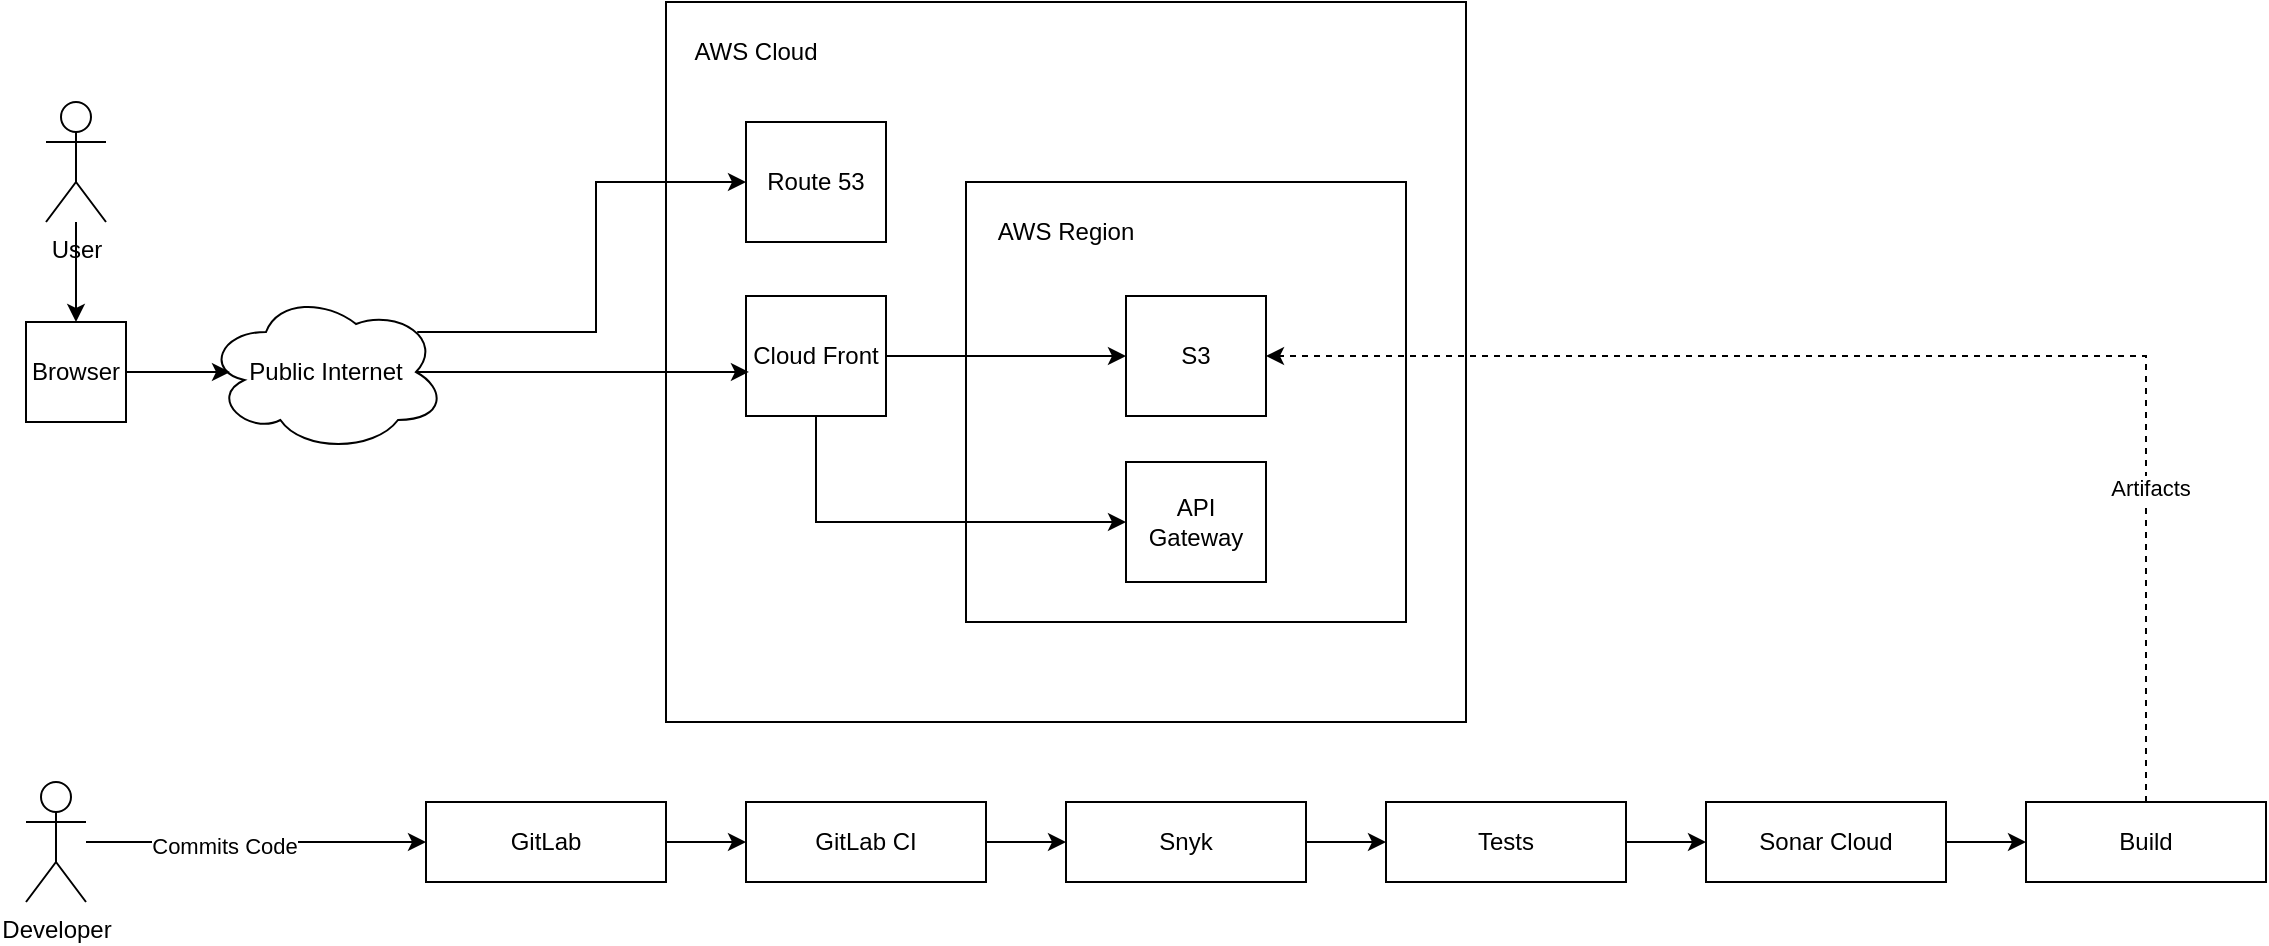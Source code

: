 <mxfile version="24.7.16">
  <diagram name="Page-1" id="EzCo8HdtZsP0VosS1RqT">
    <mxGraphModel dx="1266" dy="650" grid="1" gridSize="10" guides="1" tooltips="1" connect="1" arrows="1" fold="1" page="1" pageScale="1" pageWidth="850" pageHeight="1100" math="0" shadow="0">
      <root>
        <mxCell id="0" />
        <mxCell id="1" parent="0" />
        <mxCell id="DwHTUwdWwvHwh_4NnhPt-7" style="edgeStyle=orthogonalEdgeStyle;rounded=0;orthogonalLoop=1;jettySize=auto;html=1;entryX=0.5;entryY=0;entryDx=0;entryDy=0;" edge="1" parent="1" source="DwHTUwdWwvHwh_4NnhPt-3" target="DwHTUwdWwvHwh_4NnhPt-4">
          <mxGeometry relative="1" as="geometry" />
        </mxCell>
        <mxCell id="DwHTUwdWwvHwh_4NnhPt-3" value="User" style="shape=umlActor;verticalLabelPosition=bottom;verticalAlign=top;html=1;outlineConnect=0;" vertex="1" parent="1">
          <mxGeometry x="50" y="130" width="30" height="60" as="geometry" />
        </mxCell>
        <mxCell id="DwHTUwdWwvHwh_4NnhPt-4" value="Browser" style="rounded=0;whiteSpace=wrap;html=1;" vertex="1" parent="1">
          <mxGeometry x="40" y="240" width="50" height="50" as="geometry" />
        </mxCell>
        <mxCell id="DwHTUwdWwvHwh_4NnhPt-5" value="Public Internet" style="ellipse;shape=cloud;whiteSpace=wrap;html=1;" vertex="1" parent="1">
          <mxGeometry x="130" y="225" width="120" height="80" as="geometry" />
        </mxCell>
        <mxCell id="DwHTUwdWwvHwh_4NnhPt-6" value="" style="group" vertex="1" connectable="0" parent="1">
          <mxGeometry x="360" y="80" width="400" height="360" as="geometry" />
        </mxCell>
        <mxCell id="DwHTUwdWwvHwh_4NnhPt-1" value="" style="rounded=0;whiteSpace=wrap;html=1;" vertex="1" parent="DwHTUwdWwvHwh_4NnhPt-6">
          <mxGeometry width="400" height="360" as="geometry" />
        </mxCell>
        <mxCell id="DwHTUwdWwvHwh_4NnhPt-2" value="AWS Cloud" style="text;html=1;align=center;verticalAlign=middle;whiteSpace=wrap;rounded=0;" vertex="1" parent="DwHTUwdWwvHwh_4NnhPt-6">
          <mxGeometry x="10" y="10" width="70" height="30" as="geometry" />
        </mxCell>
        <mxCell id="DwHTUwdWwvHwh_4NnhPt-10" value="Route 53" style="rounded=0;whiteSpace=wrap;html=1;" vertex="1" parent="DwHTUwdWwvHwh_4NnhPt-6">
          <mxGeometry x="40" y="60" width="70" height="60" as="geometry" />
        </mxCell>
        <mxCell id="DwHTUwdWwvHwh_4NnhPt-19" style="edgeStyle=orthogonalEdgeStyle;rounded=0;orthogonalLoop=1;jettySize=auto;html=1;entryX=0;entryY=0.5;entryDx=0;entryDy=0;" edge="1" parent="DwHTUwdWwvHwh_4NnhPt-6" source="DwHTUwdWwvHwh_4NnhPt-11" target="DwHTUwdWwvHwh_4NnhPt-15">
          <mxGeometry relative="1" as="geometry" />
        </mxCell>
        <mxCell id="DwHTUwdWwvHwh_4NnhPt-11" value="Cloud Front" style="rounded=0;whiteSpace=wrap;html=1;" vertex="1" parent="DwHTUwdWwvHwh_4NnhPt-6">
          <mxGeometry x="40" y="147" width="70" height="60" as="geometry" />
        </mxCell>
        <mxCell id="DwHTUwdWwvHwh_4NnhPt-12" value="&lt;div style=&quot;&quot;&gt;&lt;br&gt;&lt;/div&gt;" style="rounded=0;whiteSpace=wrap;html=1;align=left;" vertex="1" parent="DwHTUwdWwvHwh_4NnhPt-6">
          <mxGeometry x="150" y="90" width="220" height="220" as="geometry" />
        </mxCell>
        <mxCell id="DwHTUwdWwvHwh_4NnhPt-13" value="AWS Region" style="text;html=1;align=center;verticalAlign=middle;whiteSpace=wrap;rounded=0;" vertex="1" parent="DwHTUwdWwvHwh_4NnhPt-6">
          <mxGeometry x="160" y="100" width="80" height="30" as="geometry" />
        </mxCell>
        <mxCell id="DwHTUwdWwvHwh_4NnhPt-14" value="S3" style="rounded=0;whiteSpace=wrap;html=1;" vertex="1" parent="DwHTUwdWwvHwh_4NnhPt-6">
          <mxGeometry x="230" y="147" width="70" height="60" as="geometry" />
        </mxCell>
        <mxCell id="DwHTUwdWwvHwh_4NnhPt-15" value="API Gateway" style="rounded=0;whiteSpace=wrap;html=1;" vertex="1" parent="DwHTUwdWwvHwh_4NnhPt-6">
          <mxGeometry x="230" y="230" width="70" height="60" as="geometry" />
        </mxCell>
        <mxCell id="DwHTUwdWwvHwh_4NnhPt-18" style="edgeStyle=orthogonalEdgeStyle;rounded=0;orthogonalLoop=1;jettySize=auto;html=1;entryX=0;entryY=0.5;entryDx=0;entryDy=0;" edge="1" parent="DwHTUwdWwvHwh_4NnhPt-6" source="DwHTUwdWwvHwh_4NnhPt-11" target="DwHTUwdWwvHwh_4NnhPt-14">
          <mxGeometry relative="1" as="geometry" />
        </mxCell>
        <mxCell id="DwHTUwdWwvHwh_4NnhPt-20" style="edgeStyle=orthogonalEdgeStyle;rounded=0;orthogonalLoop=1;jettySize=auto;html=1;entryX=0;entryY=0.5;entryDx=0;entryDy=0;exitX=0.5;exitY=1;exitDx=0;exitDy=0;" edge="1" parent="DwHTUwdWwvHwh_4NnhPt-6" source="DwHTUwdWwvHwh_4NnhPt-11" target="DwHTUwdWwvHwh_4NnhPt-15">
          <mxGeometry relative="1" as="geometry" />
        </mxCell>
        <mxCell id="DwHTUwdWwvHwh_4NnhPt-8" style="edgeStyle=orthogonalEdgeStyle;rounded=0;orthogonalLoop=1;jettySize=auto;html=1;entryX=0.1;entryY=0.5;entryDx=0;entryDy=0;entryPerimeter=0;" edge="1" parent="1" source="DwHTUwdWwvHwh_4NnhPt-4" target="DwHTUwdWwvHwh_4NnhPt-5">
          <mxGeometry relative="1" as="geometry" />
        </mxCell>
        <mxCell id="DwHTUwdWwvHwh_4NnhPt-16" style="edgeStyle=orthogonalEdgeStyle;rounded=0;orthogonalLoop=1;jettySize=auto;html=1;entryX=0;entryY=0.5;entryDx=0;entryDy=0;exitX=0.88;exitY=0.25;exitDx=0;exitDy=0;exitPerimeter=0;" edge="1" parent="1" source="DwHTUwdWwvHwh_4NnhPt-5" target="DwHTUwdWwvHwh_4NnhPt-10">
          <mxGeometry relative="1" as="geometry" />
        </mxCell>
        <mxCell id="DwHTUwdWwvHwh_4NnhPt-17" style="edgeStyle=orthogonalEdgeStyle;rounded=0;orthogonalLoop=1;jettySize=auto;html=1;entryX=0.021;entryY=0.633;entryDx=0;entryDy=0;entryPerimeter=0;exitX=0.875;exitY=0.5;exitDx=0;exitDy=0;exitPerimeter=0;" edge="1" parent="1" source="DwHTUwdWwvHwh_4NnhPt-5" target="DwHTUwdWwvHwh_4NnhPt-11">
          <mxGeometry relative="1" as="geometry" />
        </mxCell>
        <mxCell id="DwHTUwdWwvHwh_4NnhPt-27" style="edgeStyle=orthogonalEdgeStyle;rounded=0;orthogonalLoop=1;jettySize=auto;html=1;entryX=0;entryY=0.5;entryDx=0;entryDy=0;" edge="1" parent="1" source="DwHTUwdWwvHwh_4NnhPt-21" target="DwHTUwdWwvHwh_4NnhPt-22">
          <mxGeometry relative="1" as="geometry" />
        </mxCell>
        <mxCell id="DwHTUwdWwvHwh_4NnhPt-21" value="GitLab" style="rounded=0;whiteSpace=wrap;html=1;" vertex="1" parent="1">
          <mxGeometry x="240" y="480" width="120" height="40" as="geometry" />
        </mxCell>
        <mxCell id="DwHTUwdWwvHwh_4NnhPt-28" style="edgeStyle=orthogonalEdgeStyle;rounded=0;orthogonalLoop=1;jettySize=auto;html=1;entryX=0;entryY=0.5;entryDx=0;entryDy=0;" edge="1" parent="1" source="DwHTUwdWwvHwh_4NnhPt-22" target="DwHTUwdWwvHwh_4NnhPt-23">
          <mxGeometry relative="1" as="geometry" />
        </mxCell>
        <mxCell id="DwHTUwdWwvHwh_4NnhPt-22" value="GitLab CI" style="rounded=0;whiteSpace=wrap;html=1;" vertex="1" parent="1">
          <mxGeometry x="400" y="480" width="120" height="40" as="geometry" />
        </mxCell>
        <mxCell id="DwHTUwdWwvHwh_4NnhPt-29" style="edgeStyle=orthogonalEdgeStyle;rounded=0;orthogonalLoop=1;jettySize=auto;html=1;entryX=0;entryY=0.5;entryDx=0;entryDy=0;" edge="1" parent="1" source="DwHTUwdWwvHwh_4NnhPt-23" target="DwHTUwdWwvHwh_4NnhPt-24">
          <mxGeometry relative="1" as="geometry" />
        </mxCell>
        <mxCell id="DwHTUwdWwvHwh_4NnhPt-23" value="Snyk" style="rounded=0;whiteSpace=wrap;html=1;" vertex="1" parent="1">
          <mxGeometry x="560" y="480" width="120" height="40" as="geometry" />
        </mxCell>
        <mxCell id="DwHTUwdWwvHwh_4NnhPt-30" style="edgeStyle=orthogonalEdgeStyle;rounded=0;orthogonalLoop=1;jettySize=auto;html=1;entryX=0;entryY=0.5;entryDx=0;entryDy=0;" edge="1" parent="1" source="DwHTUwdWwvHwh_4NnhPt-24" target="DwHTUwdWwvHwh_4NnhPt-25">
          <mxGeometry relative="1" as="geometry" />
        </mxCell>
        <mxCell id="DwHTUwdWwvHwh_4NnhPt-24" value="Tests" style="rounded=0;whiteSpace=wrap;html=1;" vertex="1" parent="1">
          <mxGeometry x="720" y="480" width="120" height="40" as="geometry" />
        </mxCell>
        <mxCell id="DwHTUwdWwvHwh_4NnhPt-31" style="edgeStyle=orthogonalEdgeStyle;rounded=0;orthogonalLoop=1;jettySize=auto;html=1;entryX=0;entryY=0.5;entryDx=0;entryDy=0;" edge="1" parent="1" source="DwHTUwdWwvHwh_4NnhPt-25" target="DwHTUwdWwvHwh_4NnhPt-26">
          <mxGeometry relative="1" as="geometry" />
        </mxCell>
        <mxCell id="DwHTUwdWwvHwh_4NnhPt-25" value="Sonar Cloud" style="rounded=0;whiteSpace=wrap;html=1;" vertex="1" parent="1">
          <mxGeometry x="880" y="480" width="120" height="40" as="geometry" />
        </mxCell>
        <mxCell id="DwHTUwdWwvHwh_4NnhPt-32" style="edgeStyle=orthogonalEdgeStyle;rounded=0;orthogonalLoop=1;jettySize=auto;html=1;entryX=1;entryY=0.5;entryDx=0;entryDy=0;dashed=1;" edge="1" parent="1" source="DwHTUwdWwvHwh_4NnhPt-26" target="DwHTUwdWwvHwh_4NnhPt-14">
          <mxGeometry relative="1" as="geometry">
            <Array as="points">
              <mxPoint x="1100" y="257" />
            </Array>
          </mxGeometry>
        </mxCell>
        <mxCell id="DwHTUwdWwvHwh_4NnhPt-38" value="Artifacts" style="edgeLabel;html=1;align=center;verticalAlign=middle;resizable=0;points=[];" vertex="1" connectable="0" parent="DwHTUwdWwvHwh_4NnhPt-32">
          <mxGeometry x="-0.526" y="-1" relative="1" as="geometry">
            <mxPoint x="1" as="offset" />
          </mxGeometry>
        </mxCell>
        <mxCell id="DwHTUwdWwvHwh_4NnhPt-26" value="Build" style="rounded=0;whiteSpace=wrap;html=1;" vertex="1" parent="1">
          <mxGeometry x="1040" y="480" width="120" height="40" as="geometry" />
        </mxCell>
        <mxCell id="DwHTUwdWwvHwh_4NnhPt-34" style="edgeStyle=orthogonalEdgeStyle;rounded=0;orthogonalLoop=1;jettySize=auto;html=1;entryX=0;entryY=0.5;entryDx=0;entryDy=0;" edge="1" parent="1" source="DwHTUwdWwvHwh_4NnhPt-33" target="DwHTUwdWwvHwh_4NnhPt-21">
          <mxGeometry relative="1" as="geometry" />
        </mxCell>
        <mxCell id="DwHTUwdWwvHwh_4NnhPt-37" value="Commits Code" style="edgeLabel;html=1;align=center;verticalAlign=middle;resizable=0;points=[];" vertex="1" connectable="0" parent="DwHTUwdWwvHwh_4NnhPt-34">
          <mxGeometry x="-0.194" y="-2" relative="1" as="geometry">
            <mxPoint as="offset" />
          </mxGeometry>
        </mxCell>
        <mxCell id="DwHTUwdWwvHwh_4NnhPt-33" value="Developer" style="shape=umlActor;verticalLabelPosition=bottom;verticalAlign=top;html=1;outlineConnect=0;" vertex="1" parent="1">
          <mxGeometry x="40" y="470" width="30" height="60" as="geometry" />
        </mxCell>
      </root>
    </mxGraphModel>
  </diagram>
</mxfile>
